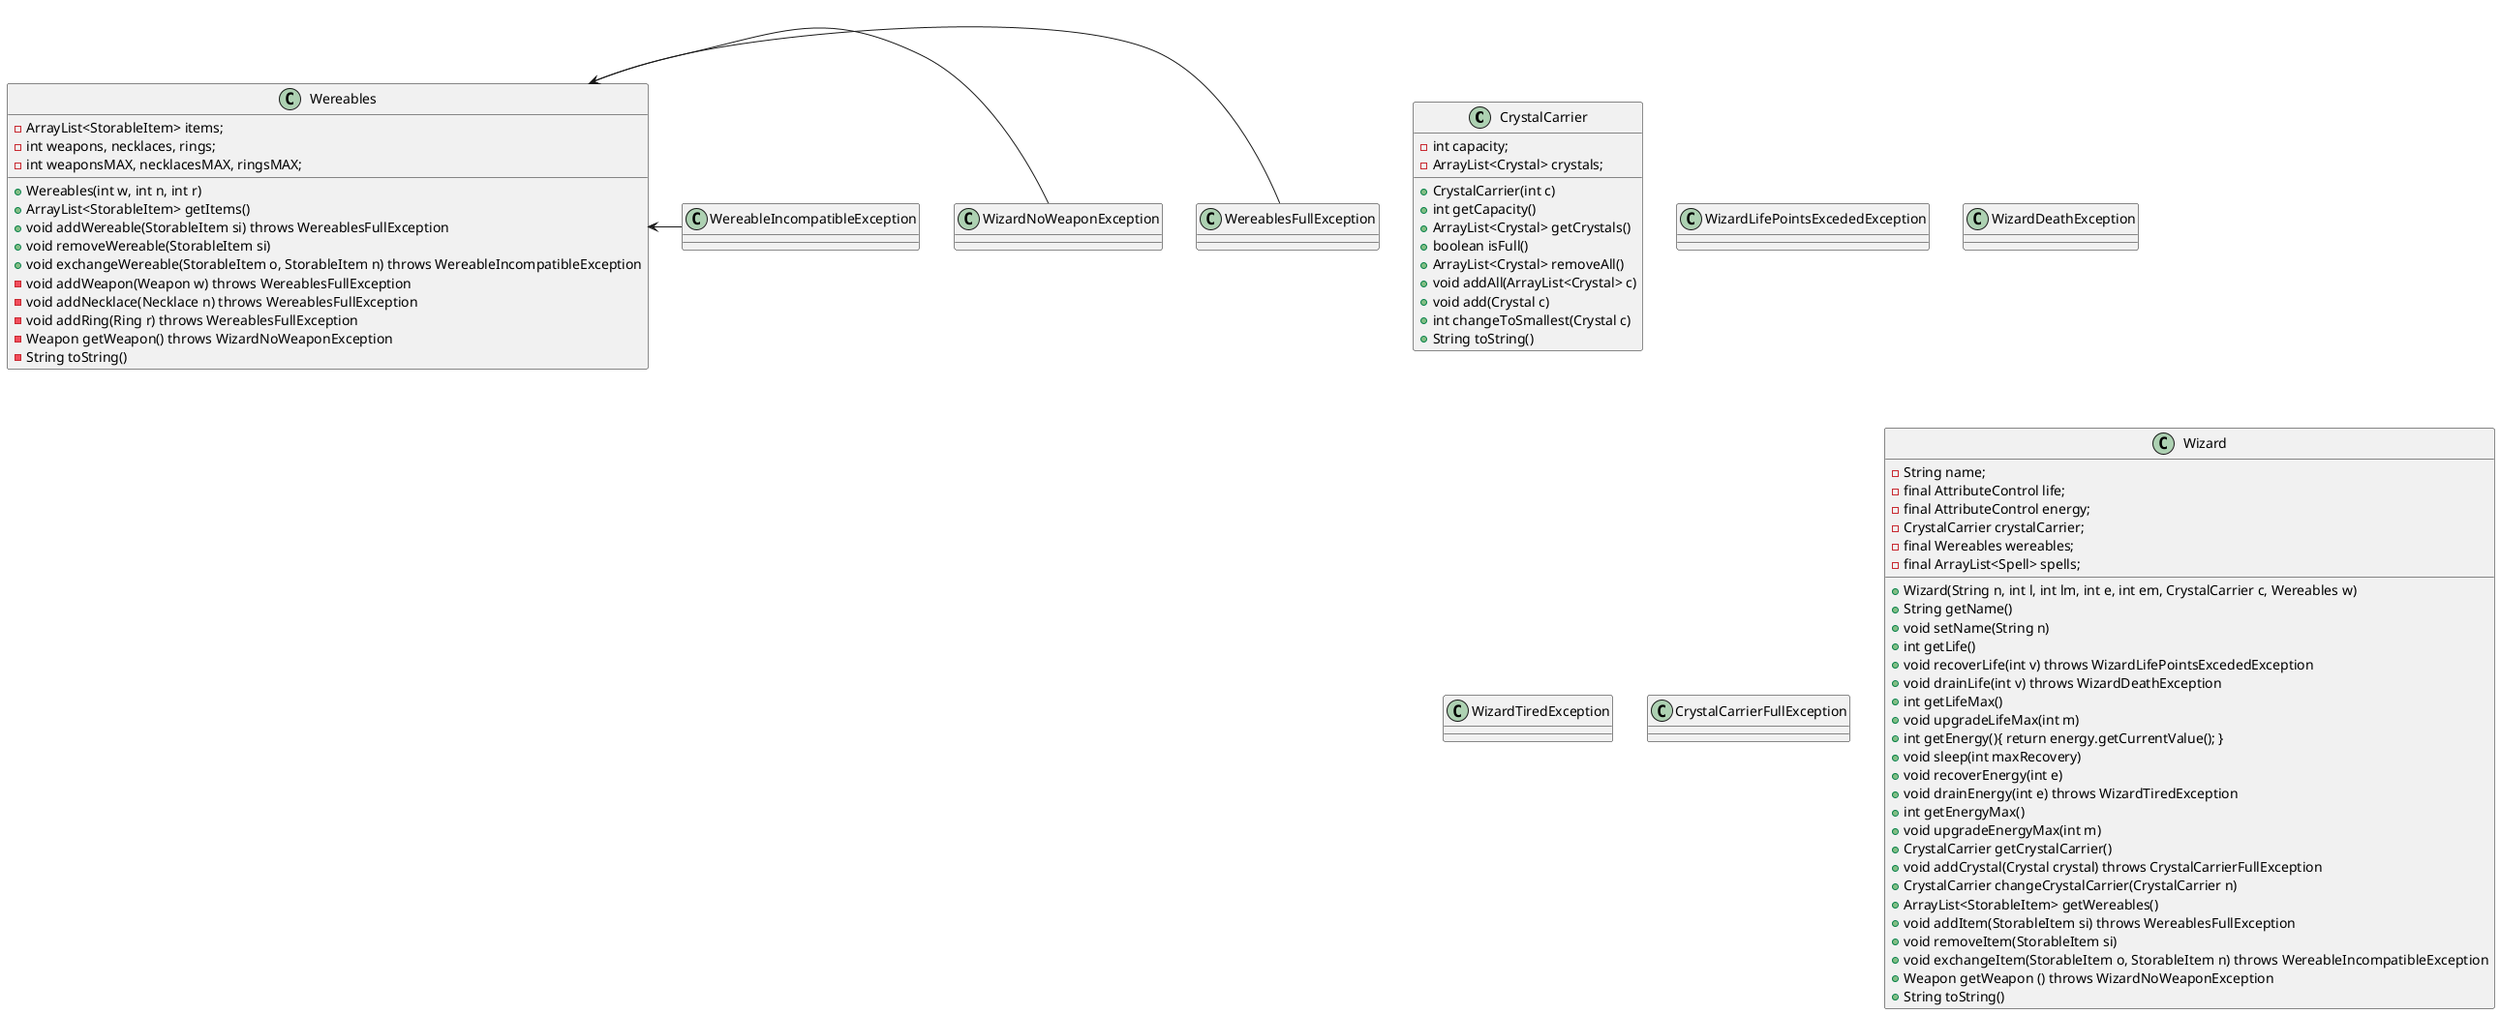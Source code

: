 @startuml
class CrystalCarrier{
    -int capacity;
    -ArrayList<Crystal> crystals;
    +CrystalCarrier(int c)
    +int getCapacity()
    +ArrayList<Crystal> getCrystals()
    +boolean isFull()
    +ArrayList<Crystal> removeAll()
    +void addAll(ArrayList<Crystal> c)
    +void add(Crystal c)
    +int changeToSmallest(Crystal c)
    +String toString()
}

class Wereables{
    -ArrayList<StorableItem> items;
    - int weapons, necklaces, rings;
    - int weaponsMAX, necklacesMAX, ringsMAX;
    + Wereables(int w, int n, int r)
    + ArrayList<StorableItem> getItems()
    + void addWereable(StorableItem si) throws WereablesFullException
    + void removeWereable(StorableItem si)
    + void exchangeWereable(StorableItem o, StorableItem n) throws WereableIncompatibleException
    - void addWeapon(Weapon w) throws WereablesFullException
    - void addNecklace(Necklace n) throws WereablesFullException
    - void addRing(Ring r) throws WereablesFullException
    - Weapon getWeapon() throws WizardNoWeaponException
    - String toString()
}

class WereablesFullException
class WizardNoWeaponException
class WereableIncompatibleException
class WizardLifePointsExcededException
class WizardDeathException
class WizardTiredException
class CrystalCarrierFullException

Wereables <- WereablesFullException
Wereables <- WizardNoWeaponException
Wereables <- WereableIncompatibleException


'Wizard <- WizardNoWeaponException
'Wizard <- WizardLifePointsExcededException
'Wizard <- WizardDeathException
'Wizard <- WizardTiredException
'Wizard <- CrystalCarrierFullException
'Wizard <- WereablesFullException
'Wizard <- WereableIncompatibleException
'Wizard <- WizardNoWeaponException

class Wizard{
    - String name;
    - final AttributeControl life;
    - final AttributeControl energy;
    - CrystalCarrier crystalCarrier;
    - final Wereables wereables;
    - final ArrayList<Spell> spells;
    + Wizard(String n, int l, int lm, int e, int em, CrystalCarrier c, Wereables w)
    + String getName()
    + void setName(String n)
    + int getLife()
    + void recoverLife(int v) throws WizardLifePointsExcededException
    + void drainLife(int v) throws WizardDeathException
    + int getLifeMax()
    + void upgradeLifeMax(int m)
    + int getEnergy(){ return energy.getCurrentValue(); }
    + void sleep(int maxRecovery)
    + void recoverEnergy(int e)
    + void drainEnergy(int e) throws WizardTiredException
    + int getEnergyMax()
    + void upgradeEnergyMax(int m)
    + CrystalCarrier getCrystalCarrier()
    + void addCrystal(Crystal crystal) throws CrystalCarrierFullException
    + CrystalCarrier changeCrystalCarrier(CrystalCarrier n)
    + ArrayList<StorableItem> getWereables()
    + void addItem(StorableItem si) throws WereablesFullException
    + void removeItem(StorableItem si)
    + void exchangeItem(StorableItem o, StorableItem n) throws WereableIncompatibleException
    + Weapon getWeapon () throws WizardNoWeaponException
    + String toString()
}


@enduml